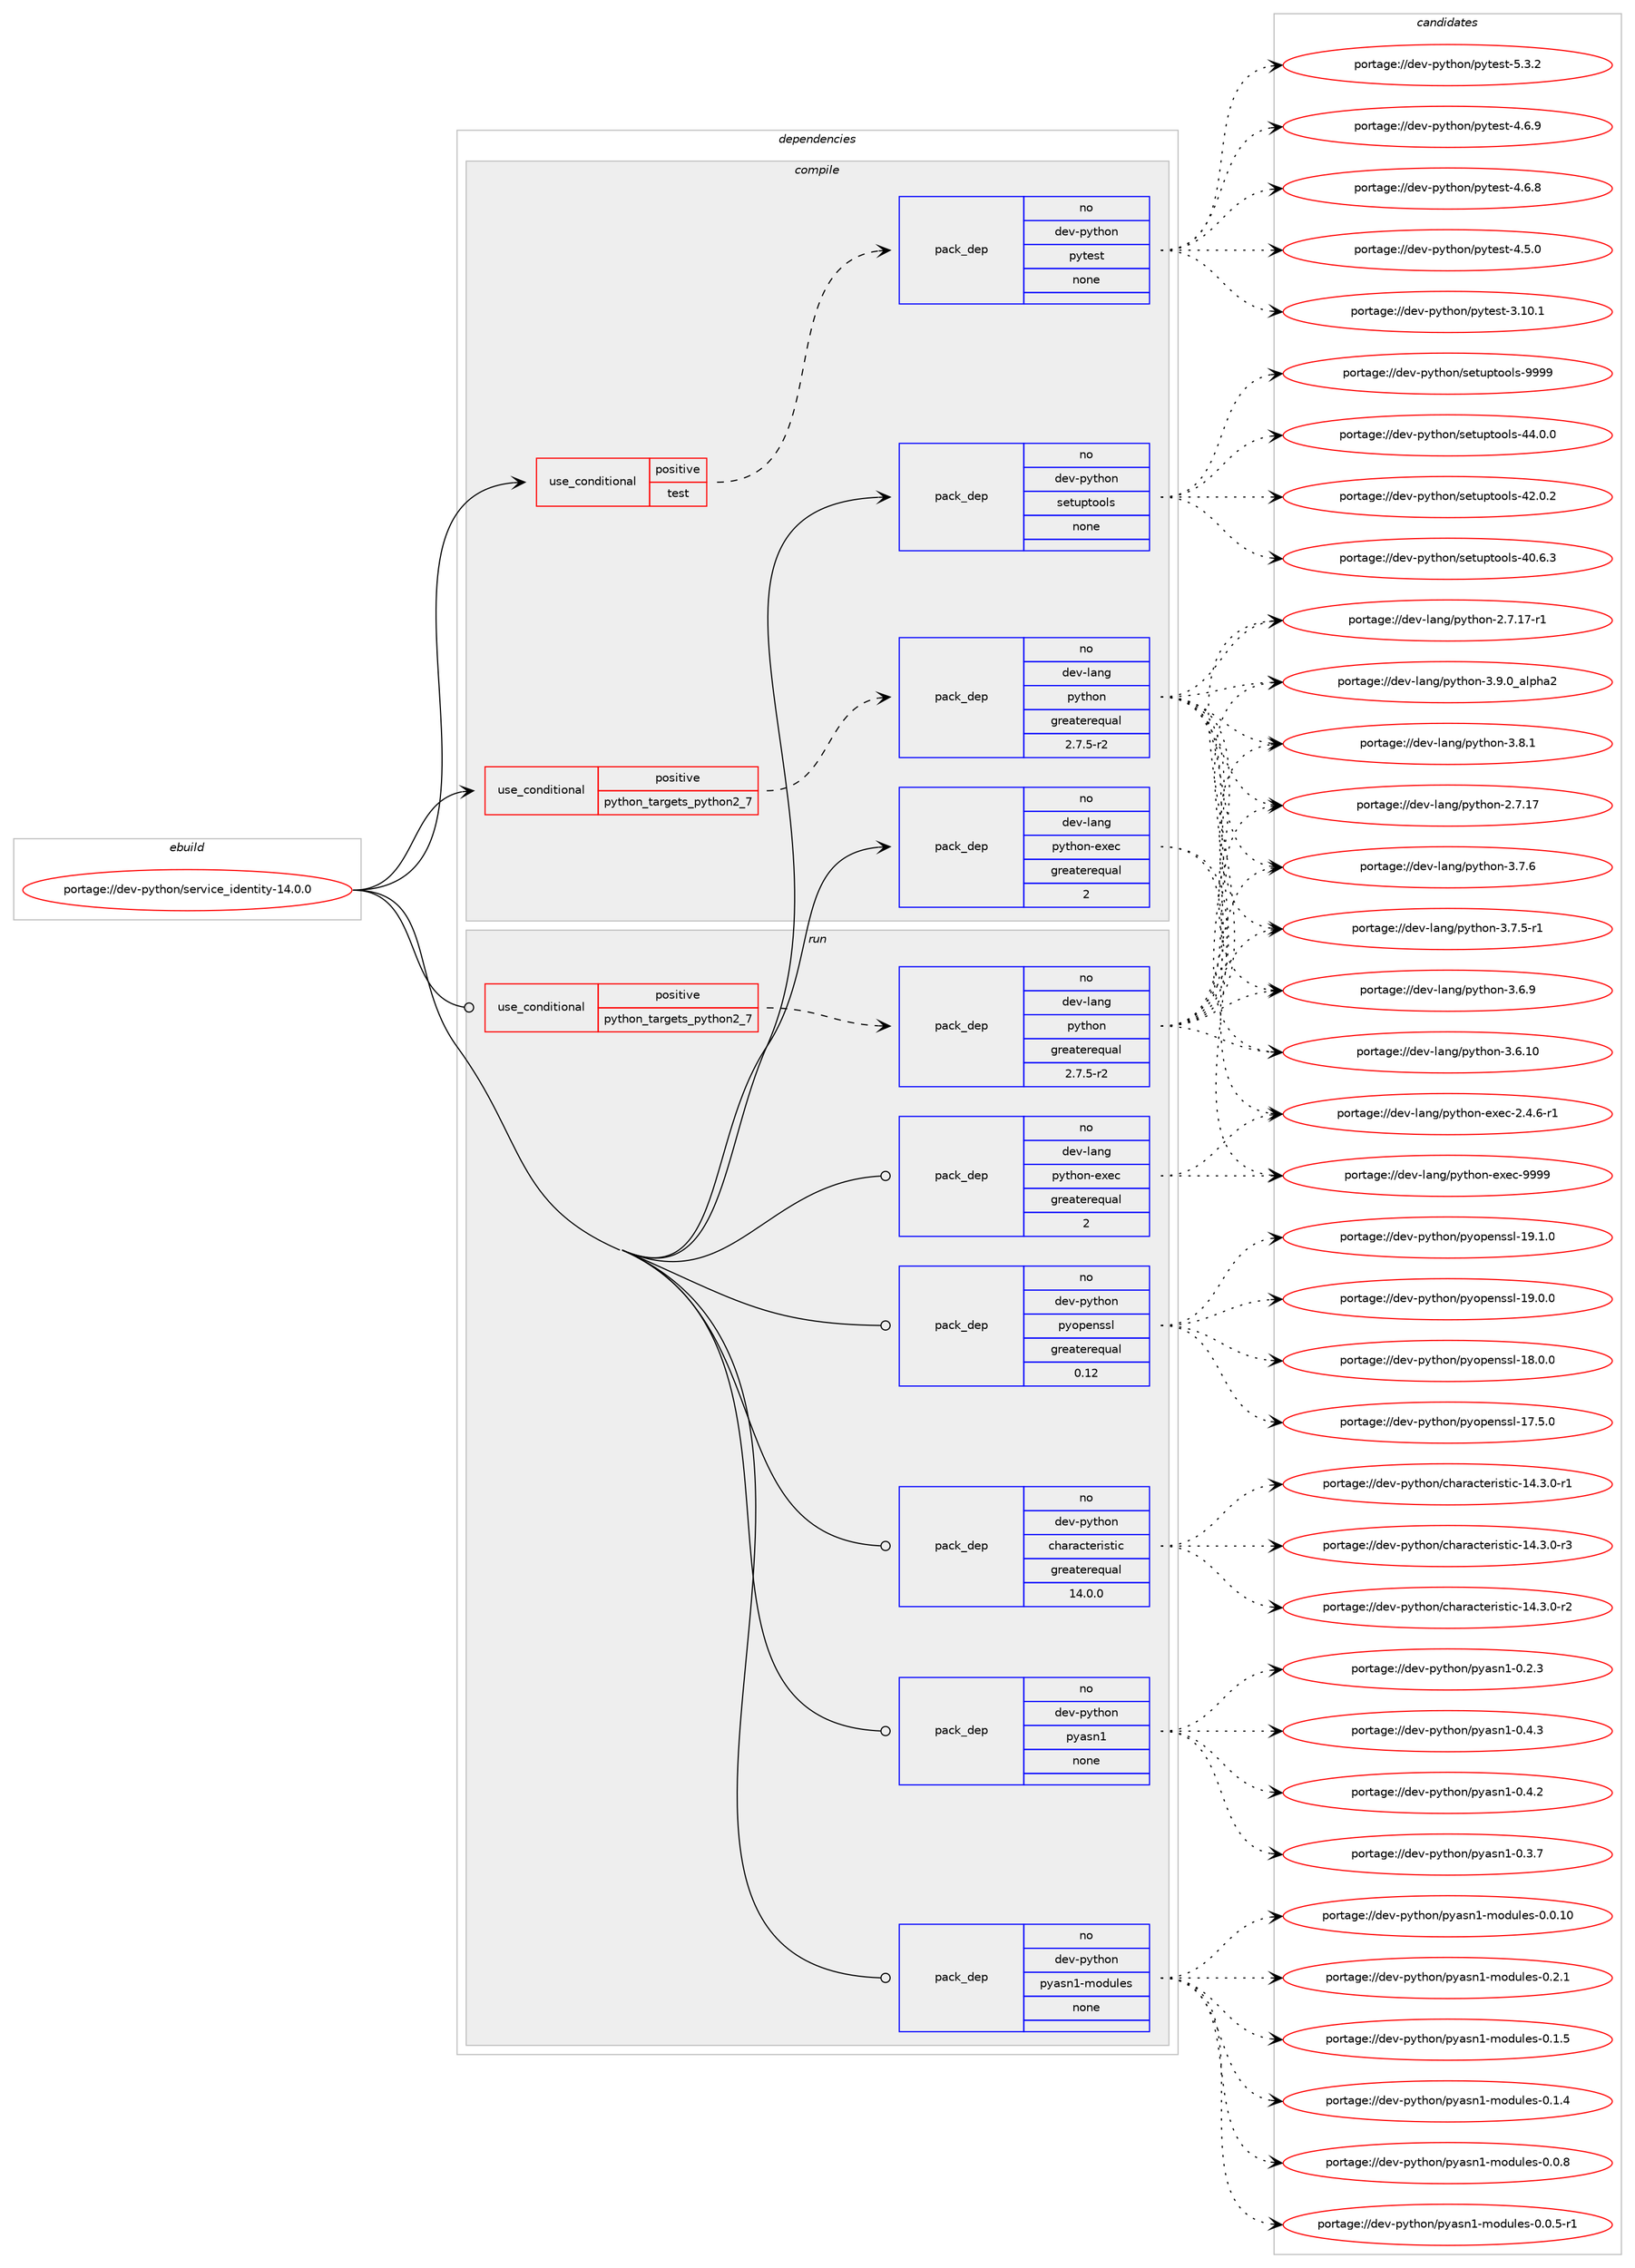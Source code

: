 digraph prolog {

# *************
# Graph options
# *************

newrank=true;
concentrate=true;
compound=true;
graph [rankdir=LR,fontname=Helvetica,fontsize=10,ranksep=1.5];#, ranksep=2.5, nodesep=0.2];
edge  [arrowhead=vee];
node  [fontname=Helvetica,fontsize=10];

# **********
# The ebuild
# **********

subgraph cluster_leftcol {
color=gray;
label=<<i>ebuild</i>>;
id [label="portage://dev-python/service_identity-14.0.0", color=red, width=4, href="../dev-python/service_identity-14.0.0.svg"];
}

# ****************
# The dependencies
# ****************

subgraph cluster_midcol {
color=gray;
label=<<i>dependencies</i>>;
subgraph cluster_compile {
fillcolor="#eeeeee";
style=filled;
label=<<i>compile</i>>;
subgraph cond106184 {
dependency426430 [label=<<TABLE BORDER="0" CELLBORDER="1" CELLSPACING="0" CELLPADDING="4"><TR><TD ROWSPAN="3" CELLPADDING="10">use_conditional</TD></TR><TR><TD>positive</TD></TR><TR><TD>python_targets_python2_7</TD></TR></TABLE>>, shape=none, color=red];
subgraph pack315348 {
dependency426431 [label=<<TABLE BORDER="0" CELLBORDER="1" CELLSPACING="0" CELLPADDING="4" WIDTH="220"><TR><TD ROWSPAN="6" CELLPADDING="30">pack_dep</TD></TR><TR><TD WIDTH="110">no</TD></TR><TR><TD>dev-lang</TD></TR><TR><TD>python</TD></TR><TR><TD>greaterequal</TD></TR><TR><TD>2.7.5-r2</TD></TR></TABLE>>, shape=none, color=blue];
}
dependency426430:e -> dependency426431:w [weight=20,style="dashed",arrowhead="vee"];
}
id:e -> dependency426430:w [weight=20,style="solid",arrowhead="vee"];
subgraph cond106185 {
dependency426432 [label=<<TABLE BORDER="0" CELLBORDER="1" CELLSPACING="0" CELLPADDING="4"><TR><TD ROWSPAN="3" CELLPADDING="10">use_conditional</TD></TR><TR><TD>positive</TD></TR><TR><TD>test</TD></TR></TABLE>>, shape=none, color=red];
subgraph pack315349 {
dependency426433 [label=<<TABLE BORDER="0" CELLBORDER="1" CELLSPACING="0" CELLPADDING="4" WIDTH="220"><TR><TD ROWSPAN="6" CELLPADDING="30">pack_dep</TD></TR><TR><TD WIDTH="110">no</TD></TR><TR><TD>dev-python</TD></TR><TR><TD>pytest</TD></TR><TR><TD>none</TD></TR><TR><TD></TD></TR></TABLE>>, shape=none, color=blue];
}
dependency426432:e -> dependency426433:w [weight=20,style="dashed",arrowhead="vee"];
}
id:e -> dependency426432:w [weight=20,style="solid",arrowhead="vee"];
subgraph pack315350 {
dependency426434 [label=<<TABLE BORDER="0" CELLBORDER="1" CELLSPACING="0" CELLPADDING="4" WIDTH="220"><TR><TD ROWSPAN="6" CELLPADDING="30">pack_dep</TD></TR><TR><TD WIDTH="110">no</TD></TR><TR><TD>dev-lang</TD></TR><TR><TD>python-exec</TD></TR><TR><TD>greaterequal</TD></TR><TR><TD>2</TD></TR></TABLE>>, shape=none, color=blue];
}
id:e -> dependency426434:w [weight=20,style="solid",arrowhead="vee"];
subgraph pack315351 {
dependency426435 [label=<<TABLE BORDER="0" CELLBORDER="1" CELLSPACING="0" CELLPADDING="4" WIDTH="220"><TR><TD ROWSPAN="6" CELLPADDING="30">pack_dep</TD></TR><TR><TD WIDTH="110">no</TD></TR><TR><TD>dev-python</TD></TR><TR><TD>setuptools</TD></TR><TR><TD>none</TD></TR><TR><TD></TD></TR></TABLE>>, shape=none, color=blue];
}
id:e -> dependency426435:w [weight=20,style="solid",arrowhead="vee"];
}
subgraph cluster_compileandrun {
fillcolor="#eeeeee";
style=filled;
label=<<i>compile and run</i>>;
}
subgraph cluster_run {
fillcolor="#eeeeee";
style=filled;
label=<<i>run</i>>;
subgraph cond106186 {
dependency426436 [label=<<TABLE BORDER="0" CELLBORDER="1" CELLSPACING="0" CELLPADDING="4"><TR><TD ROWSPAN="3" CELLPADDING="10">use_conditional</TD></TR><TR><TD>positive</TD></TR><TR><TD>python_targets_python2_7</TD></TR></TABLE>>, shape=none, color=red];
subgraph pack315352 {
dependency426437 [label=<<TABLE BORDER="0" CELLBORDER="1" CELLSPACING="0" CELLPADDING="4" WIDTH="220"><TR><TD ROWSPAN="6" CELLPADDING="30">pack_dep</TD></TR><TR><TD WIDTH="110">no</TD></TR><TR><TD>dev-lang</TD></TR><TR><TD>python</TD></TR><TR><TD>greaterequal</TD></TR><TR><TD>2.7.5-r2</TD></TR></TABLE>>, shape=none, color=blue];
}
dependency426436:e -> dependency426437:w [weight=20,style="dashed",arrowhead="vee"];
}
id:e -> dependency426436:w [weight=20,style="solid",arrowhead="odot"];
subgraph pack315353 {
dependency426438 [label=<<TABLE BORDER="0" CELLBORDER="1" CELLSPACING="0" CELLPADDING="4" WIDTH="220"><TR><TD ROWSPAN="6" CELLPADDING="30">pack_dep</TD></TR><TR><TD WIDTH="110">no</TD></TR><TR><TD>dev-lang</TD></TR><TR><TD>python-exec</TD></TR><TR><TD>greaterequal</TD></TR><TR><TD>2</TD></TR></TABLE>>, shape=none, color=blue];
}
id:e -> dependency426438:w [weight=20,style="solid",arrowhead="odot"];
subgraph pack315354 {
dependency426439 [label=<<TABLE BORDER="0" CELLBORDER="1" CELLSPACING="0" CELLPADDING="4" WIDTH="220"><TR><TD ROWSPAN="6" CELLPADDING="30">pack_dep</TD></TR><TR><TD WIDTH="110">no</TD></TR><TR><TD>dev-python</TD></TR><TR><TD>characteristic</TD></TR><TR><TD>greaterequal</TD></TR><TR><TD>14.0.0</TD></TR></TABLE>>, shape=none, color=blue];
}
id:e -> dependency426439:w [weight=20,style="solid",arrowhead="odot"];
subgraph pack315355 {
dependency426440 [label=<<TABLE BORDER="0" CELLBORDER="1" CELLSPACING="0" CELLPADDING="4" WIDTH="220"><TR><TD ROWSPAN="6" CELLPADDING="30">pack_dep</TD></TR><TR><TD WIDTH="110">no</TD></TR><TR><TD>dev-python</TD></TR><TR><TD>pyasn1</TD></TR><TR><TD>none</TD></TR><TR><TD></TD></TR></TABLE>>, shape=none, color=blue];
}
id:e -> dependency426440:w [weight=20,style="solid",arrowhead="odot"];
subgraph pack315356 {
dependency426441 [label=<<TABLE BORDER="0" CELLBORDER="1" CELLSPACING="0" CELLPADDING="4" WIDTH="220"><TR><TD ROWSPAN="6" CELLPADDING="30">pack_dep</TD></TR><TR><TD WIDTH="110">no</TD></TR><TR><TD>dev-python</TD></TR><TR><TD>pyasn1-modules</TD></TR><TR><TD>none</TD></TR><TR><TD></TD></TR></TABLE>>, shape=none, color=blue];
}
id:e -> dependency426441:w [weight=20,style="solid",arrowhead="odot"];
subgraph pack315357 {
dependency426442 [label=<<TABLE BORDER="0" CELLBORDER="1" CELLSPACING="0" CELLPADDING="4" WIDTH="220"><TR><TD ROWSPAN="6" CELLPADDING="30">pack_dep</TD></TR><TR><TD WIDTH="110">no</TD></TR><TR><TD>dev-python</TD></TR><TR><TD>pyopenssl</TD></TR><TR><TD>greaterequal</TD></TR><TR><TD>0.12</TD></TR></TABLE>>, shape=none, color=blue];
}
id:e -> dependency426442:w [weight=20,style="solid",arrowhead="odot"];
}
}

# **************
# The candidates
# **************

subgraph cluster_choices {
rank=same;
color=gray;
label=<<i>candidates</i>>;

subgraph choice315348 {
color=black;
nodesep=1;
choice10010111845108971101034711212111610411111045514657464895971081121049750 [label="portage://dev-lang/python-3.9.0_alpha2", color=red, width=4,href="../dev-lang/python-3.9.0_alpha2.svg"];
choice100101118451089711010347112121116104111110455146564649 [label="portage://dev-lang/python-3.8.1", color=red, width=4,href="../dev-lang/python-3.8.1.svg"];
choice100101118451089711010347112121116104111110455146554654 [label="portage://dev-lang/python-3.7.6", color=red, width=4,href="../dev-lang/python-3.7.6.svg"];
choice1001011184510897110103471121211161041111104551465546534511449 [label="portage://dev-lang/python-3.7.5-r1", color=red, width=4,href="../dev-lang/python-3.7.5-r1.svg"];
choice100101118451089711010347112121116104111110455146544657 [label="portage://dev-lang/python-3.6.9", color=red, width=4,href="../dev-lang/python-3.6.9.svg"];
choice10010111845108971101034711212111610411111045514654464948 [label="portage://dev-lang/python-3.6.10", color=red, width=4,href="../dev-lang/python-3.6.10.svg"];
choice100101118451089711010347112121116104111110455046554649554511449 [label="portage://dev-lang/python-2.7.17-r1", color=red, width=4,href="../dev-lang/python-2.7.17-r1.svg"];
choice10010111845108971101034711212111610411111045504655464955 [label="portage://dev-lang/python-2.7.17", color=red, width=4,href="../dev-lang/python-2.7.17.svg"];
dependency426431:e -> choice10010111845108971101034711212111610411111045514657464895971081121049750:w [style=dotted,weight="100"];
dependency426431:e -> choice100101118451089711010347112121116104111110455146564649:w [style=dotted,weight="100"];
dependency426431:e -> choice100101118451089711010347112121116104111110455146554654:w [style=dotted,weight="100"];
dependency426431:e -> choice1001011184510897110103471121211161041111104551465546534511449:w [style=dotted,weight="100"];
dependency426431:e -> choice100101118451089711010347112121116104111110455146544657:w [style=dotted,weight="100"];
dependency426431:e -> choice10010111845108971101034711212111610411111045514654464948:w [style=dotted,weight="100"];
dependency426431:e -> choice100101118451089711010347112121116104111110455046554649554511449:w [style=dotted,weight="100"];
dependency426431:e -> choice10010111845108971101034711212111610411111045504655464955:w [style=dotted,weight="100"];
}
subgraph choice315349 {
color=black;
nodesep=1;
choice1001011184511212111610411111047112121116101115116455346514650 [label="portage://dev-python/pytest-5.3.2", color=red, width=4,href="../dev-python/pytest-5.3.2.svg"];
choice1001011184511212111610411111047112121116101115116455246544657 [label="portage://dev-python/pytest-4.6.9", color=red, width=4,href="../dev-python/pytest-4.6.9.svg"];
choice1001011184511212111610411111047112121116101115116455246544656 [label="portage://dev-python/pytest-4.6.8", color=red, width=4,href="../dev-python/pytest-4.6.8.svg"];
choice1001011184511212111610411111047112121116101115116455246534648 [label="portage://dev-python/pytest-4.5.0", color=red, width=4,href="../dev-python/pytest-4.5.0.svg"];
choice100101118451121211161041111104711212111610111511645514649484649 [label="portage://dev-python/pytest-3.10.1", color=red, width=4,href="../dev-python/pytest-3.10.1.svg"];
dependency426433:e -> choice1001011184511212111610411111047112121116101115116455346514650:w [style=dotted,weight="100"];
dependency426433:e -> choice1001011184511212111610411111047112121116101115116455246544657:w [style=dotted,weight="100"];
dependency426433:e -> choice1001011184511212111610411111047112121116101115116455246544656:w [style=dotted,weight="100"];
dependency426433:e -> choice1001011184511212111610411111047112121116101115116455246534648:w [style=dotted,weight="100"];
dependency426433:e -> choice100101118451121211161041111104711212111610111511645514649484649:w [style=dotted,weight="100"];
}
subgraph choice315350 {
color=black;
nodesep=1;
choice10010111845108971101034711212111610411111045101120101994557575757 [label="portage://dev-lang/python-exec-9999", color=red, width=4,href="../dev-lang/python-exec-9999.svg"];
choice10010111845108971101034711212111610411111045101120101994550465246544511449 [label="portage://dev-lang/python-exec-2.4.6-r1", color=red, width=4,href="../dev-lang/python-exec-2.4.6-r1.svg"];
dependency426434:e -> choice10010111845108971101034711212111610411111045101120101994557575757:w [style=dotted,weight="100"];
dependency426434:e -> choice10010111845108971101034711212111610411111045101120101994550465246544511449:w [style=dotted,weight="100"];
}
subgraph choice315351 {
color=black;
nodesep=1;
choice10010111845112121116104111110471151011161171121161111111081154557575757 [label="portage://dev-python/setuptools-9999", color=red, width=4,href="../dev-python/setuptools-9999.svg"];
choice100101118451121211161041111104711510111611711211611111110811545525246484648 [label="portage://dev-python/setuptools-44.0.0", color=red, width=4,href="../dev-python/setuptools-44.0.0.svg"];
choice100101118451121211161041111104711510111611711211611111110811545525046484650 [label="portage://dev-python/setuptools-42.0.2", color=red, width=4,href="../dev-python/setuptools-42.0.2.svg"];
choice100101118451121211161041111104711510111611711211611111110811545524846544651 [label="portage://dev-python/setuptools-40.6.3", color=red, width=4,href="../dev-python/setuptools-40.6.3.svg"];
dependency426435:e -> choice10010111845112121116104111110471151011161171121161111111081154557575757:w [style=dotted,weight="100"];
dependency426435:e -> choice100101118451121211161041111104711510111611711211611111110811545525246484648:w [style=dotted,weight="100"];
dependency426435:e -> choice100101118451121211161041111104711510111611711211611111110811545525046484650:w [style=dotted,weight="100"];
dependency426435:e -> choice100101118451121211161041111104711510111611711211611111110811545524846544651:w [style=dotted,weight="100"];
}
subgraph choice315352 {
color=black;
nodesep=1;
choice10010111845108971101034711212111610411111045514657464895971081121049750 [label="portage://dev-lang/python-3.9.0_alpha2", color=red, width=4,href="../dev-lang/python-3.9.0_alpha2.svg"];
choice100101118451089711010347112121116104111110455146564649 [label="portage://dev-lang/python-3.8.1", color=red, width=4,href="../dev-lang/python-3.8.1.svg"];
choice100101118451089711010347112121116104111110455146554654 [label="portage://dev-lang/python-3.7.6", color=red, width=4,href="../dev-lang/python-3.7.6.svg"];
choice1001011184510897110103471121211161041111104551465546534511449 [label="portage://dev-lang/python-3.7.5-r1", color=red, width=4,href="../dev-lang/python-3.7.5-r1.svg"];
choice100101118451089711010347112121116104111110455146544657 [label="portage://dev-lang/python-3.6.9", color=red, width=4,href="../dev-lang/python-3.6.9.svg"];
choice10010111845108971101034711212111610411111045514654464948 [label="portage://dev-lang/python-3.6.10", color=red, width=4,href="../dev-lang/python-3.6.10.svg"];
choice100101118451089711010347112121116104111110455046554649554511449 [label="portage://dev-lang/python-2.7.17-r1", color=red, width=4,href="../dev-lang/python-2.7.17-r1.svg"];
choice10010111845108971101034711212111610411111045504655464955 [label="portage://dev-lang/python-2.7.17", color=red, width=4,href="../dev-lang/python-2.7.17.svg"];
dependency426437:e -> choice10010111845108971101034711212111610411111045514657464895971081121049750:w [style=dotted,weight="100"];
dependency426437:e -> choice100101118451089711010347112121116104111110455146564649:w [style=dotted,weight="100"];
dependency426437:e -> choice100101118451089711010347112121116104111110455146554654:w [style=dotted,weight="100"];
dependency426437:e -> choice1001011184510897110103471121211161041111104551465546534511449:w [style=dotted,weight="100"];
dependency426437:e -> choice100101118451089711010347112121116104111110455146544657:w [style=dotted,weight="100"];
dependency426437:e -> choice10010111845108971101034711212111610411111045514654464948:w [style=dotted,weight="100"];
dependency426437:e -> choice100101118451089711010347112121116104111110455046554649554511449:w [style=dotted,weight="100"];
dependency426437:e -> choice10010111845108971101034711212111610411111045504655464955:w [style=dotted,weight="100"];
}
subgraph choice315353 {
color=black;
nodesep=1;
choice10010111845108971101034711212111610411111045101120101994557575757 [label="portage://dev-lang/python-exec-9999", color=red, width=4,href="../dev-lang/python-exec-9999.svg"];
choice10010111845108971101034711212111610411111045101120101994550465246544511449 [label="portage://dev-lang/python-exec-2.4.6-r1", color=red, width=4,href="../dev-lang/python-exec-2.4.6-r1.svg"];
dependency426438:e -> choice10010111845108971101034711212111610411111045101120101994557575757:w [style=dotted,weight="100"];
dependency426438:e -> choice10010111845108971101034711212111610411111045101120101994550465246544511449:w [style=dotted,weight="100"];
}
subgraph choice315354 {
color=black;
nodesep=1;
choice10010111845112121116104111110479910497114979911610111410511511610599454952465146484511451 [label="portage://dev-python/characteristic-14.3.0-r3", color=red, width=4,href="../dev-python/characteristic-14.3.0-r3.svg"];
choice10010111845112121116104111110479910497114979911610111410511511610599454952465146484511450 [label="portage://dev-python/characteristic-14.3.0-r2", color=red, width=4,href="../dev-python/characteristic-14.3.0-r2.svg"];
choice10010111845112121116104111110479910497114979911610111410511511610599454952465146484511449 [label="portage://dev-python/characteristic-14.3.0-r1", color=red, width=4,href="../dev-python/characteristic-14.3.0-r1.svg"];
dependency426439:e -> choice10010111845112121116104111110479910497114979911610111410511511610599454952465146484511451:w [style=dotted,weight="100"];
dependency426439:e -> choice10010111845112121116104111110479910497114979911610111410511511610599454952465146484511450:w [style=dotted,weight="100"];
dependency426439:e -> choice10010111845112121116104111110479910497114979911610111410511511610599454952465146484511449:w [style=dotted,weight="100"];
}
subgraph choice315355 {
color=black;
nodesep=1;
choice10010111845112121116104111110471121219711511049454846524651 [label="portage://dev-python/pyasn1-0.4.3", color=red, width=4,href="../dev-python/pyasn1-0.4.3.svg"];
choice10010111845112121116104111110471121219711511049454846524650 [label="portage://dev-python/pyasn1-0.4.2", color=red, width=4,href="../dev-python/pyasn1-0.4.2.svg"];
choice10010111845112121116104111110471121219711511049454846514655 [label="portage://dev-python/pyasn1-0.3.7", color=red, width=4,href="../dev-python/pyasn1-0.3.7.svg"];
choice10010111845112121116104111110471121219711511049454846504651 [label="portage://dev-python/pyasn1-0.2.3", color=red, width=4,href="../dev-python/pyasn1-0.2.3.svg"];
dependency426440:e -> choice10010111845112121116104111110471121219711511049454846524651:w [style=dotted,weight="100"];
dependency426440:e -> choice10010111845112121116104111110471121219711511049454846524650:w [style=dotted,weight="100"];
dependency426440:e -> choice10010111845112121116104111110471121219711511049454846514655:w [style=dotted,weight="100"];
dependency426440:e -> choice10010111845112121116104111110471121219711511049454846504651:w [style=dotted,weight="100"];
}
subgraph choice315356 {
color=black;
nodesep=1;
choice1001011184511212111610411111047112121971151104945109111100117108101115454846504649 [label="portage://dev-python/pyasn1-modules-0.2.1", color=red, width=4,href="../dev-python/pyasn1-modules-0.2.1.svg"];
choice1001011184511212111610411111047112121971151104945109111100117108101115454846494653 [label="portage://dev-python/pyasn1-modules-0.1.5", color=red, width=4,href="../dev-python/pyasn1-modules-0.1.5.svg"];
choice1001011184511212111610411111047112121971151104945109111100117108101115454846494652 [label="portage://dev-python/pyasn1-modules-0.1.4", color=red, width=4,href="../dev-python/pyasn1-modules-0.1.4.svg"];
choice1001011184511212111610411111047112121971151104945109111100117108101115454846484656 [label="portage://dev-python/pyasn1-modules-0.0.8", color=red, width=4,href="../dev-python/pyasn1-modules-0.0.8.svg"];
choice10010111845112121116104111110471121219711511049451091111001171081011154548464846534511449 [label="portage://dev-python/pyasn1-modules-0.0.5-r1", color=red, width=4,href="../dev-python/pyasn1-modules-0.0.5-r1.svg"];
choice100101118451121211161041111104711212197115110494510911110011710810111545484648464948 [label="portage://dev-python/pyasn1-modules-0.0.10", color=red, width=4,href="../dev-python/pyasn1-modules-0.0.10.svg"];
dependency426441:e -> choice1001011184511212111610411111047112121971151104945109111100117108101115454846504649:w [style=dotted,weight="100"];
dependency426441:e -> choice1001011184511212111610411111047112121971151104945109111100117108101115454846494653:w [style=dotted,weight="100"];
dependency426441:e -> choice1001011184511212111610411111047112121971151104945109111100117108101115454846494652:w [style=dotted,weight="100"];
dependency426441:e -> choice1001011184511212111610411111047112121971151104945109111100117108101115454846484656:w [style=dotted,weight="100"];
dependency426441:e -> choice10010111845112121116104111110471121219711511049451091111001171081011154548464846534511449:w [style=dotted,weight="100"];
dependency426441:e -> choice100101118451121211161041111104711212197115110494510911110011710810111545484648464948:w [style=dotted,weight="100"];
}
subgraph choice315357 {
color=black;
nodesep=1;
choice100101118451121211161041111104711212111111210111011511510845495746494648 [label="portage://dev-python/pyopenssl-19.1.0", color=red, width=4,href="../dev-python/pyopenssl-19.1.0.svg"];
choice100101118451121211161041111104711212111111210111011511510845495746484648 [label="portage://dev-python/pyopenssl-19.0.0", color=red, width=4,href="../dev-python/pyopenssl-19.0.0.svg"];
choice100101118451121211161041111104711212111111210111011511510845495646484648 [label="portage://dev-python/pyopenssl-18.0.0", color=red, width=4,href="../dev-python/pyopenssl-18.0.0.svg"];
choice100101118451121211161041111104711212111111210111011511510845495546534648 [label="portage://dev-python/pyopenssl-17.5.0", color=red, width=4,href="../dev-python/pyopenssl-17.5.0.svg"];
dependency426442:e -> choice100101118451121211161041111104711212111111210111011511510845495746494648:w [style=dotted,weight="100"];
dependency426442:e -> choice100101118451121211161041111104711212111111210111011511510845495746484648:w [style=dotted,weight="100"];
dependency426442:e -> choice100101118451121211161041111104711212111111210111011511510845495646484648:w [style=dotted,weight="100"];
dependency426442:e -> choice100101118451121211161041111104711212111111210111011511510845495546534648:w [style=dotted,weight="100"];
}
}

}
